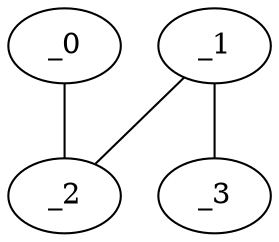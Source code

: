 graph XP1_0069 {
	_0	 [x="2.1634",
		y="2.44457"];
	_2	 [x="0.105072",
		y="1.28472"];
	_0 -- _2;
	_1	 [x="0.613219",
		y="3.05097"];
	_1 -- _2;
	_3	 [x="2.48373",
		y="0.4811"];
	_1 -- _3;
}
